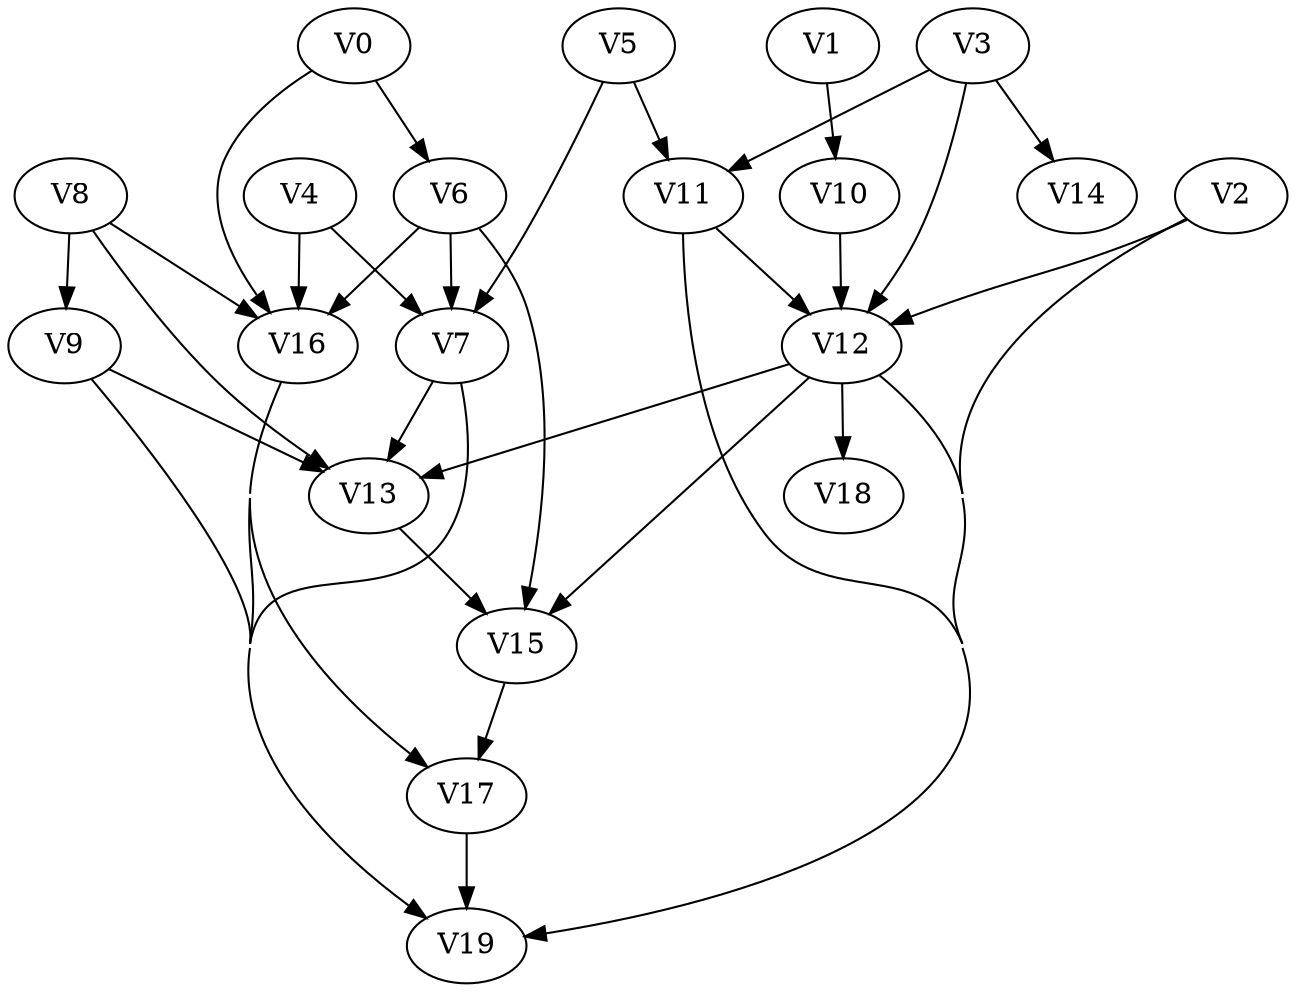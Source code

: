 strict digraph my_dotgraph {
concentrate=True;
V0;
V1;
V2;
V3;
V4;
V5;
V6;
V7;
V8;
V9;
V10;
V11;
V12;
V13;
V14;
V15;
V16;
V17;
V18;
V19;
V0 -> V6;
V0 -> V16;
V1 -> V10;
V2 -> V12;
V2 -> V19;
V3 -> V11;
V3 -> V12;
V3 -> V14;
V4 -> V7;
V4 -> V16;
V5 -> V7;
V5 -> V11;
V6 -> V7;
V6 -> V15;
V6 -> V16;
V7 -> V13;
V7 -> V19;
V8 -> V9;
V8 -> V13;
V8 -> V16;
V9 -> V13;
V9 -> V19;
V10 -> V12;
V11 -> V12;
V11 -> V19;
V12 -> V13;
V12 -> V15;
V12 -> V18;
V12 -> V19;
V13 -> V15;
V15 -> V17;
V16 -> V17;
V16 -> V19;
V17 -> V19;
}